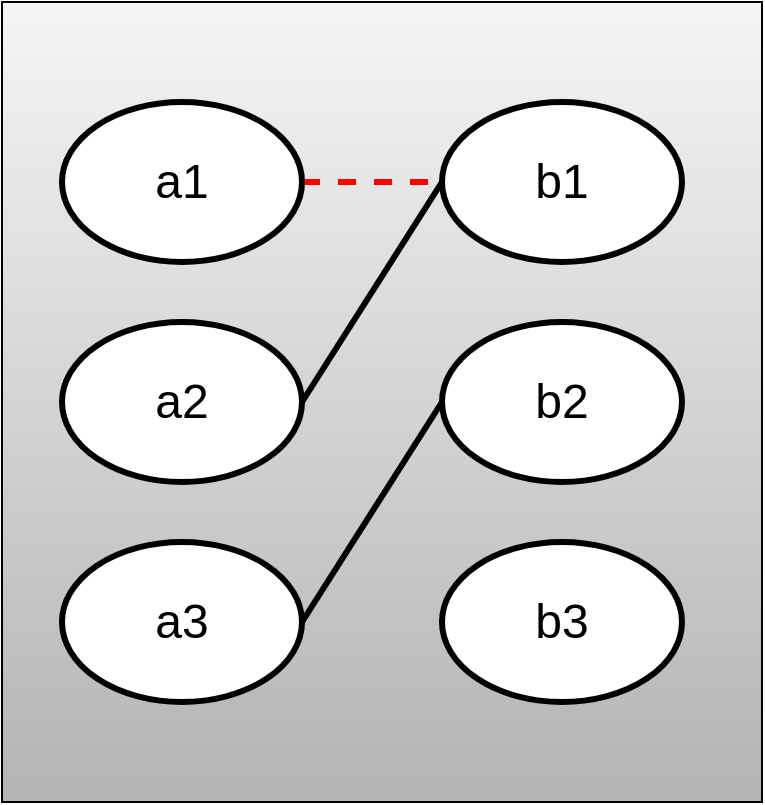 <mxfile>
    <diagram id="UBVuo5mlm7CK9OX2zQcn" name="Page-1">
        <mxGraphModel dx="766" dy="618" grid="1" gridSize="10" guides="1" tooltips="1" connect="1" arrows="1" fold="1" page="1" pageScale="1" pageWidth="827" pageHeight="1169" math="0" shadow="0">
            <root>
                <mxCell id="0"/>
                <mxCell id="1" parent="0"/>
                <mxCell id="11" value="" style="rounded=0;whiteSpace=wrap;html=1;fillColor=#f5f5f5;gradientColor=#b3b3b3;strokeColor=#000000;" vertex="1" parent="1">
                    <mxGeometry x="30" y="60" width="380" height="400" as="geometry"/>
                </mxCell>
                <mxCell id="7" style="edgeStyle=none;html=1;exitX=1;exitY=0.5;exitDx=0;exitDy=0;entryX=0;entryY=0.5;entryDx=0;entryDy=0;strokeColor=#000000;fontSize=24;strokeWidth=3;endArrow=none;endFill=0;" parent="1" source="2" target="4" edge="1">
                    <mxGeometry relative="1" as="geometry"/>
                </mxCell>
                <mxCell id="2" value="a2" style="ellipse;whiteSpace=wrap;html=1;strokeColor=#000000;fontSize=24;strokeWidth=3;" parent="1" vertex="1">
                    <mxGeometry x="60" y="220" width="120" height="80" as="geometry"/>
                </mxCell>
                <mxCell id="8" style="edgeStyle=none;html=1;exitX=1;exitY=0.5;exitDx=0;exitDy=0;entryX=0;entryY=0.5;entryDx=0;entryDy=0;strokeColor=#000000;fontSize=24;strokeWidth=3;endArrow=none;endFill=0;" parent="1" source="3" target="5" edge="1">
                    <mxGeometry relative="1" as="geometry"/>
                </mxCell>
                <mxCell id="3" value="a3" style="ellipse;whiteSpace=wrap;html=1;strokeColor=#000000;fontSize=24;strokeWidth=3;" parent="1" vertex="1">
                    <mxGeometry x="60" y="330" width="120" height="80" as="geometry"/>
                </mxCell>
                <mxCell id="4" value="b1" style="ellipse;whiteSpace=wrap;html=1;strokeColor=#000000;fontSize=24;strokeWidth=3;" parent="1" vertex="1">
                    <mxGeometry x="250" y="110" width="120" height="80" as="geometry"/>
                </mxCell>
                <mxCell id="5" value="b2" style="ellipse;whiteSpace=wrap;html=1;strokeColor=#000000;fontSize=24;strokeWidth=3;" parent="1" vertex="1">
                    <mxGeometry x="250" y="220" width="120" height="80" as="geometry"/>
                </mxCell>
                <mxCell id="6" value="b3" style="ellipse;whiteSpace=wrap;html=1;strokeColor=#000000;fontSize=24;strokeWidth=3;" parent="1" vertex="1">
                    <mxGeometry x="250" y="330" width="120" height="80" as="geometry"/>
                </mxCell>
                <object label="" id="10">
                    <mxCell style="edgeStyle=none;html=1;exitX=1;exitY=0.5;exitDx=0;exitDy=0;entryX=0;entryY=0.5;entryDx=0;entryDy=0;dashed=1;strokeColor=#FF0000;fontSize=24;strokeWidth=3;endArrow=none;endFill=0;" parent="1" source="9" target="4" edge="1">
                        <mxGeometry relative="1" as="geometry"/>
                    </mxCell>
                </object>
                <mxCell id="9" value="a1" style="ellipse;whiteSpace=wrap;html=1;strokeColor=#000000;fontSize=24;strokeWidth=3;" parent="1" vertex="1">
                    <mxGeometry x="60" y="110" width="120" height="80" as="geometry"/>
                </mxCell>
            </root>
        </mxGraphModel>
    </diagram>
</mxfile>